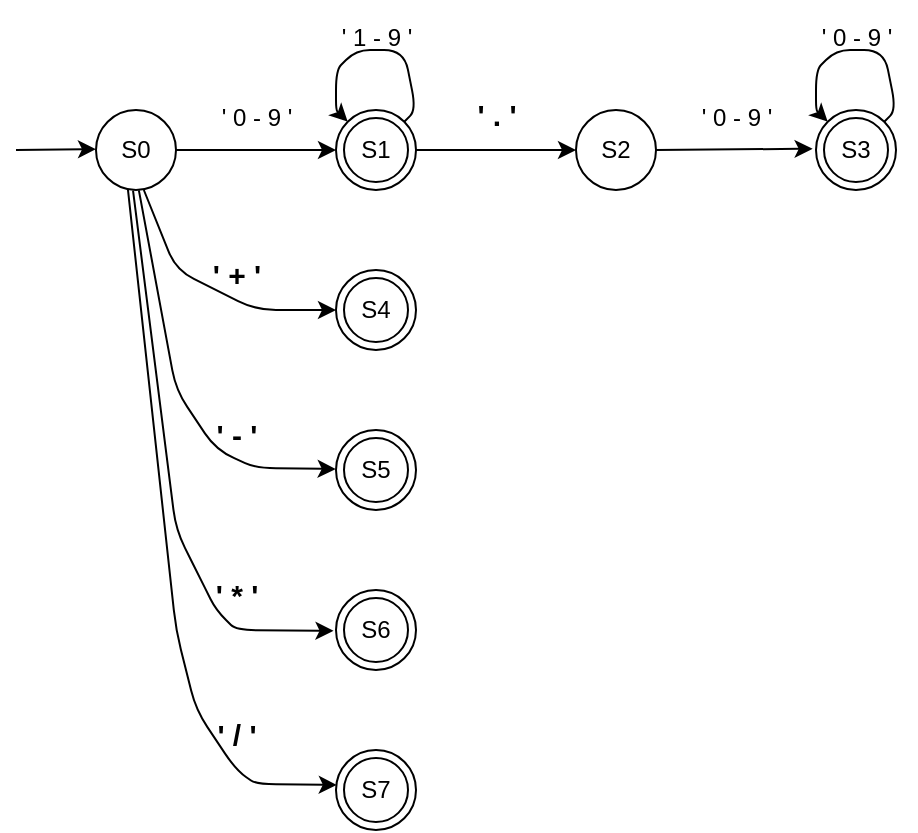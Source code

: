 <mxfile version="14.7.3" type="device"><diagram id="prtHgNgQTEPvFCAcTncT" name="Page-1"><mxGraphModel dx="474" dy="235" grid="1" gridSize="10" guides="1" tooltips="1" connect="1" arrows="1" fold="1" page="1" pageScale="1" pageWidth="827" pageHeight="1169" math="0" shadow="0"><root><mxCell id="0"/><mxCell id="1" parent="0"/><mxCell id="piXpluMfeObjh2lfQ7Dt-1" value="S0" style="ellipse;whiteSpace=wrap;html=1;aspect=fixed;" vertex="1" parent="1"><mxGeometry x="120" y="120" width="40" height="40" as="geometry"/></mxCell><mxCell id="piXpluMfeObjh2lfQ7Dt-2" value="S2" style="ellipse;whiteSpace=wrap;html=1;aspect=fixed;" vertex="1" parent="1"><mxGeometry x="360" y="120" width="40" height="40" as="geometry"/></mxCell><mxCell id="piXpluMfeObjh2lfQ7Dt-3" value="S1" style="ellipse;shape=doubleEllipse;whiteSpace=wrap;html=1;aspect=fixed;" vertex="1" parent="1"><mxGeometry x="240" y="120" width="40" height="40" as="geometry"/></mxCell><mxCell id="piXpluMfeObjh2lfQ7Dt-4" value="S3" style="ellipse;shape=doubleEllipse;whiteSpace=wrap;html=1;aspect=fixed;" vertex="1" parent="1"><mxGeometry x="480" y="120" width="40" height="40" as="geometry"/></mxCell><mxCell id="piXpluMfeObjh2lfQ7Dt-5" value="S4" style="ellipse;shape=doubleEllipse;whiteSpace=wrap;html=1;aspect=fixed;" vertex="1" parent="1"><mxGeometry x="240" y="200" width="40" height="40" as="geometry"/></mxCell><mxCell id="piXpluMfeObjh2lfQ7Dt-6" value="S5" style="ellipse;shape=doubleEllipse;whiteSpace=wrap;html=1;aspect=fixed;" vertex="1" parent="1"><mxGeometry x="240" y="280" width="40" height="40" as="geometry"/></mxCell><mxCell id="piXpluMfeObjh2lfQ7Dt-7" value="S6" style="ellipse;shape=doubleEllipse;whiteSpace=wrap;html=1;aspect=fixed;" vertex="1" parent="1"><mxGeometry x="240" y="360" width="40" height="40" as="geometry"/></mxCell><mxCell id="piXpluMfeObjh2lfQ7Dt-8" value="S7" style="ellipse;shape=doubleEllipse;whiteSpace=wrap;html=1;aspect=fixed;" vertex="1" parent="1"><mxGeometry x="240" y="440" width="40" height="40" as="geometry"/></mxCell><mxCell id="piXpluMfeObjh2lfQ7Dt-9" value="" style="endArrow=classic;html=1;" edge="1" parent="1"><mxGeometry width="50" height="50" relative="1" as="geometry"><mxPoint x="80" y="140" as="sourcePoint"/><mxPoint x="120" y="139.58" as="targetPoint"/></mxGeometry></mxCell><mxCell id="piXpluMfeObjh2lfQ7Dt-10" value="" style="endArrow=classic;html=1;entryX=0;entryY=0.5;entryDx=0;entryDy=0;exitX=1;exitY=0.5;exitDx=0;exitDy=0;" edge="1" parent="1" source="piXpluMfeObjh2lfQ7Dt-1" target="piXpluMfeObjh2lfQ7Dt-3"><mxGeometry width="50" height="50" relative="1" as="geometry"><mxPoint x="170" y="140" as="sourcePoint"/><mxPoint x="210" y="139.58" as="targetPoint"/></mxGeometry></mxCell><mxCell id="piXpluMfeObjh2lfQ7Dt-11" value="" style="endArrow=classic;html=1;exitX=1;exitY=0.5;exitDx=0;exitDy=0;entryX=0;entryY=0.5;entryDx=0;entryDy=0;" edge="1" parent="1" source="piXpluMfeObjh2lfQ7Dt-3" target="piXpluMfeObjh2lfQ7Dt-2"><mxGeometry width="50" height="50" relative="1" as="geometry"><mxPoint x="290" y="140" as="sourcePoint"/><mxPoint x="330" y="139.58" as="targetPoint"/></mxGeometry></mxCell><mxCell id="piXpluMfeObjh2lfQ7Dt-12" value="" style="endArrow=classic;html=1;exitX=1;exitY=0.5;exitDx=0;exitDy=0;entryX=-0.042;entryY=0.484;entryDx=0;entryDy=0;entryPerimeter=0;" edge="1" parent="1" source="piXpluMfeObjh2lfQ7Dt-2" target="piXpluMfeObjh2lfQ7Dt-4"><mxGeometry width="50" height="50" relative="1" as="geometry"><mxPoint x="414" y="140" as="sourcePoint"/><mxPoint x="454" y="139.58" as="targetPoint"/></mxGeometry></mxCell><mxCell id="piXpluMfeObjh2lfQ7Dt-22" value="" style="endArrow=classic;html=1;" edge="1" parent="1" source="piXpluMfeObjh2lfQ7Dt-4" target="piXpluMfeObjh2lfQ7Dt-4"><mxGeometry width="50" height="50" relative="1" as="geometry"><mxPoint x="500" y="110" as="sourcePoint"/><mxPoint x="480" y="100" as="targetPoint"/><Array as="points"><mxPoint x="520" y="120"/><mxPoint x="514" y="90"/><mxPoint x="490" y="90"/><mxPoint x="480" y="100"/><mxPoint x="480" y="120"/></Array></mxGeometry></mxCell><mxCell id="piXpluMfeObjh2lfQ7Dt-23" value="" style="endArrow=classic;html=1;" edge="1" parent="1"><mxGeometry width="50" height="50" relative="1" as="geometry"><mxPoint x="274.14" y="125.86" as="sourcePoint"/><mxPoint x="245.856" y="125.86" as="targetPoint"/><Array as="points"><mxPoint x="279.998" y="120.002"/><mxPoint x="273.998" y="90.002"/><mxPoint x="249.998" y="90.002"/><mxPoint x="239.998" y="100.002"/><mxPoint x="239.998" y="120.002"/></Array></mxGeometry></mxCell><mxCell id="piXpluMfeObjh2lfQ7Dt-25" value="" style="endArrow=classic;html=1;exitX=0.598;exitY=1;exitDx=0;exitDy=0;exitPerimeter=0;entryX=0;entryY=0.5;entryDx=0;entryDy=0;" edge="1" parent="1" source="piXpluMfeObjh2lfQ7Dt-1" target="piXpluMfeObjh2lfQ7Dt-5"><mxGeometry width="50" height="50" relative="1" as="geometry"><mxPoint x="140" y="220" as="sourcePoint"/><mxPoint x="230" y="260" as="targetPoint"/><Array as="points"><mxPoint x="160" y="200"/><mxPoint x="200" y="220"/></Array></mxGeometry></mxCell><mxCell id="piXpluMfeObjh2lfQ7Dt-26" value="" style="endArrow=classic;html=1;entryX=-0.004;entryY=0.488;entryDx=0;entryDy=0;entryPerimeter=0;exitX=0.536;exitY=1.004;exitDx=0;exitDy=0;exitPerimeter=0;" edge="1" parent="1" source="piXpluMfeObjh2lfQ7Dt-1" target="piXpluMfeObjh2lfQ7Dt-6"><mxGeometry width="50" height="50" relative="1" as="geometry"><mxPoint x="138" y="160" as="sourcePoint"/><mxPoint x="203.88" y="320.6" as="targetPoint"/><Array as="points"><mxPoint x="160" y="260"/><mxPoint x="180" y="290"/><mxPoint x="200" y="299"/></Array></mxGeometry></mxCell><mxCell id="piXpluMfeObjh2lfQ7Dt-28" value="" style="endArrow=classic;html=1;exitX=0.463;exitY=1.007;exitDx=0;exitDy=0;exitPerimeter=0;entryX=-0.031;entryY=0.51;entryDx=0;entryDy=0;entryPerimeter=0;" edge="1" parent="1" source="piXpluMfeObjh2lfQ7Dt-1" target="piXpluMfeObjh2lfQ7Dt-7"><mxGeometry width="50" height="50" relative="1" as="geometry"><mxPoint x="130" y="230" as="sourcePoint"/><mxPoint x="230.4" y="409.4" as="targetPoint"/><Array as="points"><mxPoint x="160" y="330"/><mxPoint x="170" y="350"/><mxPoint x="180" y="370"/><mxPoint x="190" y="380"/></Array></mxGeometry></mxCell><mxCell id="piXpluMfeObjh2lfQ7Dt-29" value="" style="endArrow=classic;html=1;exitX=0.399;exitY=0.993;exitDx=0;exitDy=0;exitPerimeter=0;entryX=0.01;entryY=0.437;entryDx=0;entryDy=0;entryPerimeter=0;" edge="1" parent="1" source="piXpluMfeObjh2lfQ7Dt-1" target="piXpluMfeObjh2lfQ7Dt-8"><mxGeometry width="50" height="50" relative="1" as="geometry"><mxPoint x="130" y="170" as="sourcePoint"/><mxPoint x="239" y="464" as="targetPoint"/><Array as="points"><mxPoint x="160" y="380"/><mxPoint x="170" y="420"/><mxPoint x="190" y="450"/><mxPoint x="200" y="457"/></Array></mxGeometry></mxCell><mxCell id="piXpluMfeObjh2lfQ7Dt-30" value="&lt;font style=&quot;font-weight: normal ; font-size: 12px&quot;&gt;' 0 - 9 '&lt;/font&gt;" style="text;strokeColor=none;fillColor=none;html=1;fontSize=24;fontStyle=1;verticalAlign=middle;align=center;" vertex="1" parent="1"><mxGeometry x="170" y="110" width="60" height="20" as="geometry"/></mxCell><mxCell id="piXpluMfeObjh2lfQ7Dt-31" value="&lt;font style=&quot;font-weight: normal ; font-size: 12px&quot;&gt;' 1 - 9 '&lt;/font&gt;" style="text;strokeColor=none;fillColor=none;html=1;fontSize=24;fontStyle=1;verticalAlign=middle;align=center;" vertex="1" parent="1"><mxGeometry x="230" y="70" width="60" height="20" as="geometry"/></mxCell><mxCell id="piXpluMfeObjh2lfQ7Dt-32" value="&lt;font style=&quot;font-weight: normal ; font-size: 12px&quot;&gt;' 0 - 9 '&lt;/font&gt;" style="text;strokeColor=none;fillColor=none;html=1;fontSize=24;fontStyle=1;verticalAlign=middle;align=center;" vertex="1" parent="1"><mxGeometry x="410" y="110" width="60" height="20" as="geometry"/></mxCell><mxCell id="piXpluMfeObjh2lfQ7Dt-33" value="&lt;font style=&quot;font-weight: normal ; font-size: 12px&quot;&gt;' 0 - 9 '&lt;/font&gt;" style="text;strokeColor=none;fillColor=none;html=1;fontSize=24;fontStyle=1;verticalAlign=middle;align=center;" vertex="1" parent="1"><mxGeometry x="470" y="70" width="60" height="20" as="geometry"/></mxCell><mxCell id="piXpluMfeObjh2lfQ7Dt-34" value="&lt;font style=&quot;font-size: 15px&quot;&gt;' . '&lt;/font&gt;" style="text;strokeColor=none;fillColor=none;html=1;fontSize=24;fontStyle=1;verticalAlign=middle;align=center;" vertex="1" parent="1"><mxGeometry x="300" y="110" width="40" height="20" as="geometry"/></mxCell><mxCell id="piXpluMfeObjh2lfQ7Dt-35" value="&lt;font style=&quot;font-size: 15px&quot;&gt;' + '&lt;/font&gt;" style="text;strokeColor=none;fillColor=none;html=1;fontSize=24;fontStyle=1;verticalAlign=middle;align=center;" vertex="1" parent="1"><mxGeometry x="170" y="190" width="40" height="20" as="geometry"/></mxCell><mxCell id="piXpluMfeObjh2lfQ7Dt-36" value="&lt;font style=&quot;font-size: 15px&quot;&gt;' - '&lt;/font&gt;" style="text;strokeColor=none;fillColor=none;html=1;fontSize=24;fontStyle=1;verticalAlign=middle;align=center;" vertex="1" parent="1"><mxGeometry x="170" y="270" width="40" height="20" as="geometry"/></mxCell><mxCell id="piXpluMfeObjh2lfQ7Dt-37" value="&lt;font style=&quot;font-size: 15px&quot;&gt;' * '&lt;/font&gt;" style="text;strokeColor=none;fillColor=none;html=1;fontSize=24;fontStyle=1;verticalAlign=middle;align=center;" vertex="1" parent="1"><mxGeometry x="170" y="350" width="40" height="20" as="geometry"/></mxCell><mxCell id="piXpluMfeObjh2lfQ7Dt-38" value="&lt;font style=&quot;font-size: 15px&quot;&gt;' / '&lt;/font&gt;" style="text;strokeColor=none;fillColor=none;html=1;fontSize=24;fontStyle=1;verticalAlign=middle;align=center;" vertex="1" parent="1"><mxGeometry x="170" y="420" width="40" height="20" as="geometry"/></mxCell></root></mxGraphModel></diagram></mxfile>